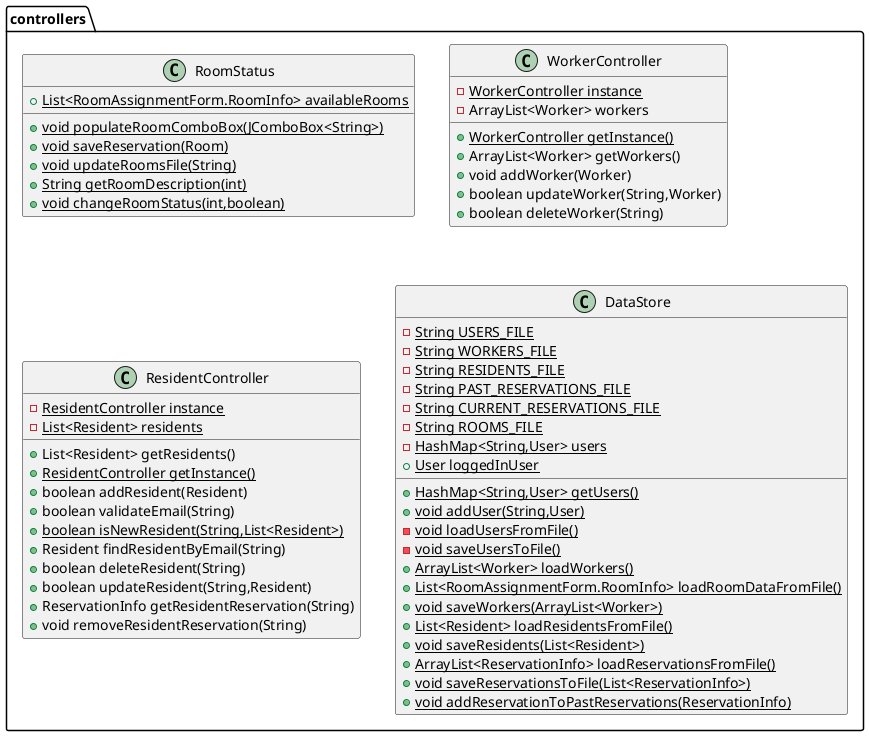 @startuml
class controllers.RoomStatus {
+ {static} List<RoomAssignmentForm.RoomInfo> availableRooms
+ {static} void populateRoomComboBox(JComboBox<String>)
+ {static} void saveReservation(Room)
+ {static} void updateRoomsFile(String)
+ {static} String getRoomDescription(int)
+ {static} void changeRoomStatus(int,boolean)
}


class controllers.WorkerController {
- {static} WorkerController instance
- ArrayList<Worker> workers
+ {static} WorkerController getInstance()
+ ArrayList<Worker> getWorkers()
+ void addWorker(Worker)
+ boolean updateWorker(String,Worker)
+ boolean deleteWorker(String)
}


class controllers.ResidentController {
- {static} ResidentController instance
- {static} List<Resident> residents
+ List<Resident> getResidents()
+ {static} ResidentController getInstance()
+ boolean addResident(Resident)
+ boolean validateEmail(String)
+ {static} boolean isNewResident(String,List<Resident>)
+ Resident findResidentByEmail(String)
+ boolean deleteResident(String)
+ boolean updateResident(String,Resident)
+ ReservationInfo getResidentReservation(String)
+ void removeResidentReservation(String)
}


class controllers.DataStore {
- {static} String USERS_FILE
- {static} String WORKERS_FILE
- {static} String RESIDENTS_FILE
- {static} String PAST_RESERVATIONS_FILE
- {static} String CURRENT_RESERVATIONS_FILE
- {static} String ROOMS_FILE
- {static} HashMap<String,User> users
+ {static} User loggedInUser
+ {static} HashMap<String,User> getUsers()
+ {static} void addUser(String,User)
- {static} void loadUsersFromFile()
- {static} void saveUsersToFile()
+ {static} ArrayList<Worker> loadWorkers()
+ {static} List<RoomAssignmentForm.RoomInfo> loadRoomDataFromFile()
+ {static} void saveWorkers(ArrayList<Worker>)
+ {static} List<Resident> loadResidentsFromFile()
+ {static} void saveResidents(List<Resident>)
+ {static} ArrayList<ReservationInfo> loadReservationsFromFile()
+ {static} void saveReservationsToFile(List<ReservationInfo>)
+ {static} void addReservationToPastReservations(ReservationInfo)
}


@enduml
